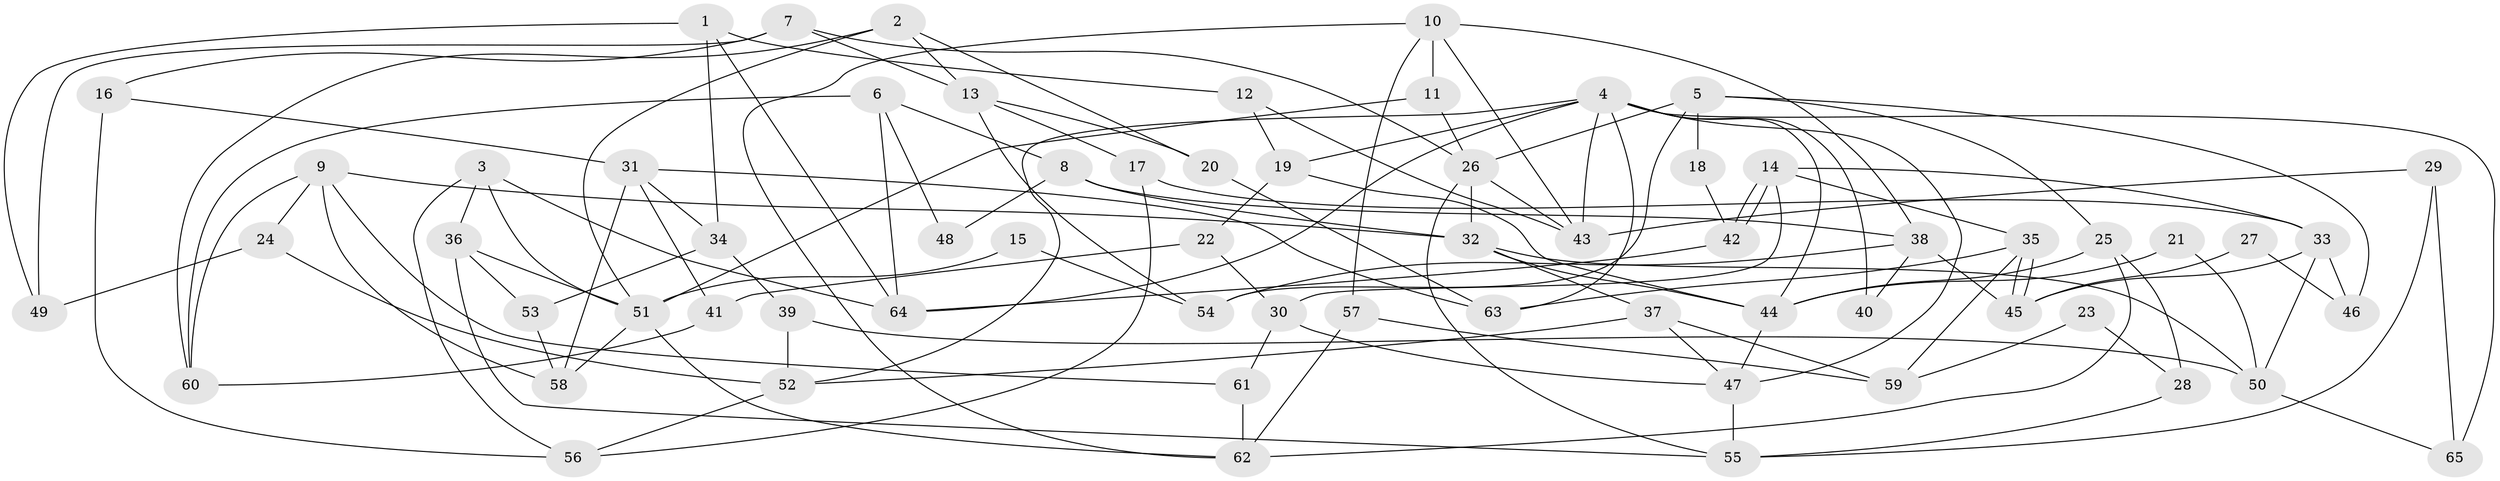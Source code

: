 // coarse degree distribution, {5: 0.3076923076923077, 3: 0.11538461538461539, 2: 0.15384615384615385, 6: 0.11538461538461539, 4: 0.11538461538461539, 7: 0.07692307692307693, 1: 0.038461538461538464, 8: 0.07692307692307693}
// Generated by graph-tools (version 1.1) at 2025/55/03/04/25 21:55:11]
// undirected, 65 vertices, 130 edges
graph export_dot {
graph [start="1"]
  node [color=gray90,style=filled];
  1;
  2;
  3;
  4;
  5;
  6;
  7;
  8;
  9;
  10;
  11;
  12;
  13;
  14;
  15;
  16;
  17;
  18;
  19;
  20;
  21;
  22;
  23;
  24;
  25;
  26;
  27;
  28;
  29;
  30;
  31;
  32;
  33;
  34;
  35;
  36;
  37;
  38;
  39;
  40;
  41;
  42;
  43;
  44;
  45;
  46;
  47;
  48;
  49;
  50;
  51;
  52;
  53;
  54;
  55;
  56;
  57;
  58;
  59;
  60;
  61;
  62;
  63;
  64;
  65;
  1 -- 64;
  1 -- 12;
  1 -- 34;
  1 -- 49;
  2 -- 51;
  2 -- 20;
  2 -- 13;
  2 -- 60;
  3 -- 51;
  3 -- 64;
  3 -- 36;
  3 -- 56;
  4 -- 47;
  4 -- 44;
  4 -- 19;
  4 -- 40;
  4 -- 43;
  4 -- 52;
  4 -- 63;
  4 -- 64;
  4 -- 65;
  5 -- 26;
  5 -- 54;
  5 -- 18;
  5 -- 25;
  5 -- 46;
  6 -- 8;
  6 -- 60;
  6 -- 48;
  6 -- 64;
  7 -- 49;
  7 -- 26;
  7 -- 13;
  7 -- 16;
  8 -- 32;
  8 -- 38;
  8 -- 48;
  9 -- 61;
  9 -- 58;
  9 -- 24;
  9 -- 32;
  9 -- 60;
  10 -- 62;
  10 -- 43;
  10 -- 11;
  10 -- 38;
  10 -- 57;
  11 -- 51;
  11 -- 26;
  12 -- 43;
  12 -- 19;
  13 -- 17;
  13 -- 20;
  13 -- 54;
  14 -- 30;
  14 -- 42;
  14 -- 42;
  14 -- 33;
  14 -- 35;
  15 -- 51;
  15 -- 54;
  16 -- 56;
  16 -- 31;
  17 -- 56;
  17 -- 33;
  18 -- 42;
  19 -- 44;
  19 -- 22;
  20 -- 63;
  21 -- 50;
  21 -- 44;
  22 -- 41;
  22 -- 30;
  23 -- 59;
  23 -- 28;
  24 -- 52;
  24 -- 49;
  25 -- 44;
  25 -- 28;
  25 -- 62;
  26 -- 32;
  26 -- 43;
  26 -- 55;
  27 -- 45;
  27 -- 46;
  28 -- 55;
  29 -- 43;
  29 -- 65;
  29 -- 55;
  30 -- 47;
  30 -- 61;
  31 -- 63;
  31 -- 34;
  31 -- 41;
  31 -- 58;
  32 -- 37;
  32 -- 44;
  32 -- 50;
  33 -- 45;
  33 -- 46;
  33 -- 50;
  34 -- 39;
  34 -- 53;
  35 -- 45;
  35 -- 45;
  35 -- 59;
  35 -- 63;
  36 -- 55;
  36 -- 51;
  36 -- 53;
  37 -- 59;
  37 -- 52;
  37 -- 47;
  38 -- 45;
  38 -- 40;
  38 -- 54;
  39 -- 50;
  39 -- 52;
  41 -- 60;
  42 -- 64;
  44 -- 47;
  47 -- 55;
  50 -- 65;
  51 -- 58;
  51 -- 62;
  52 -- 56;
  53 -- 58;
  57 -- 62;
  57 -- 59;
  61 -- 62;
}
